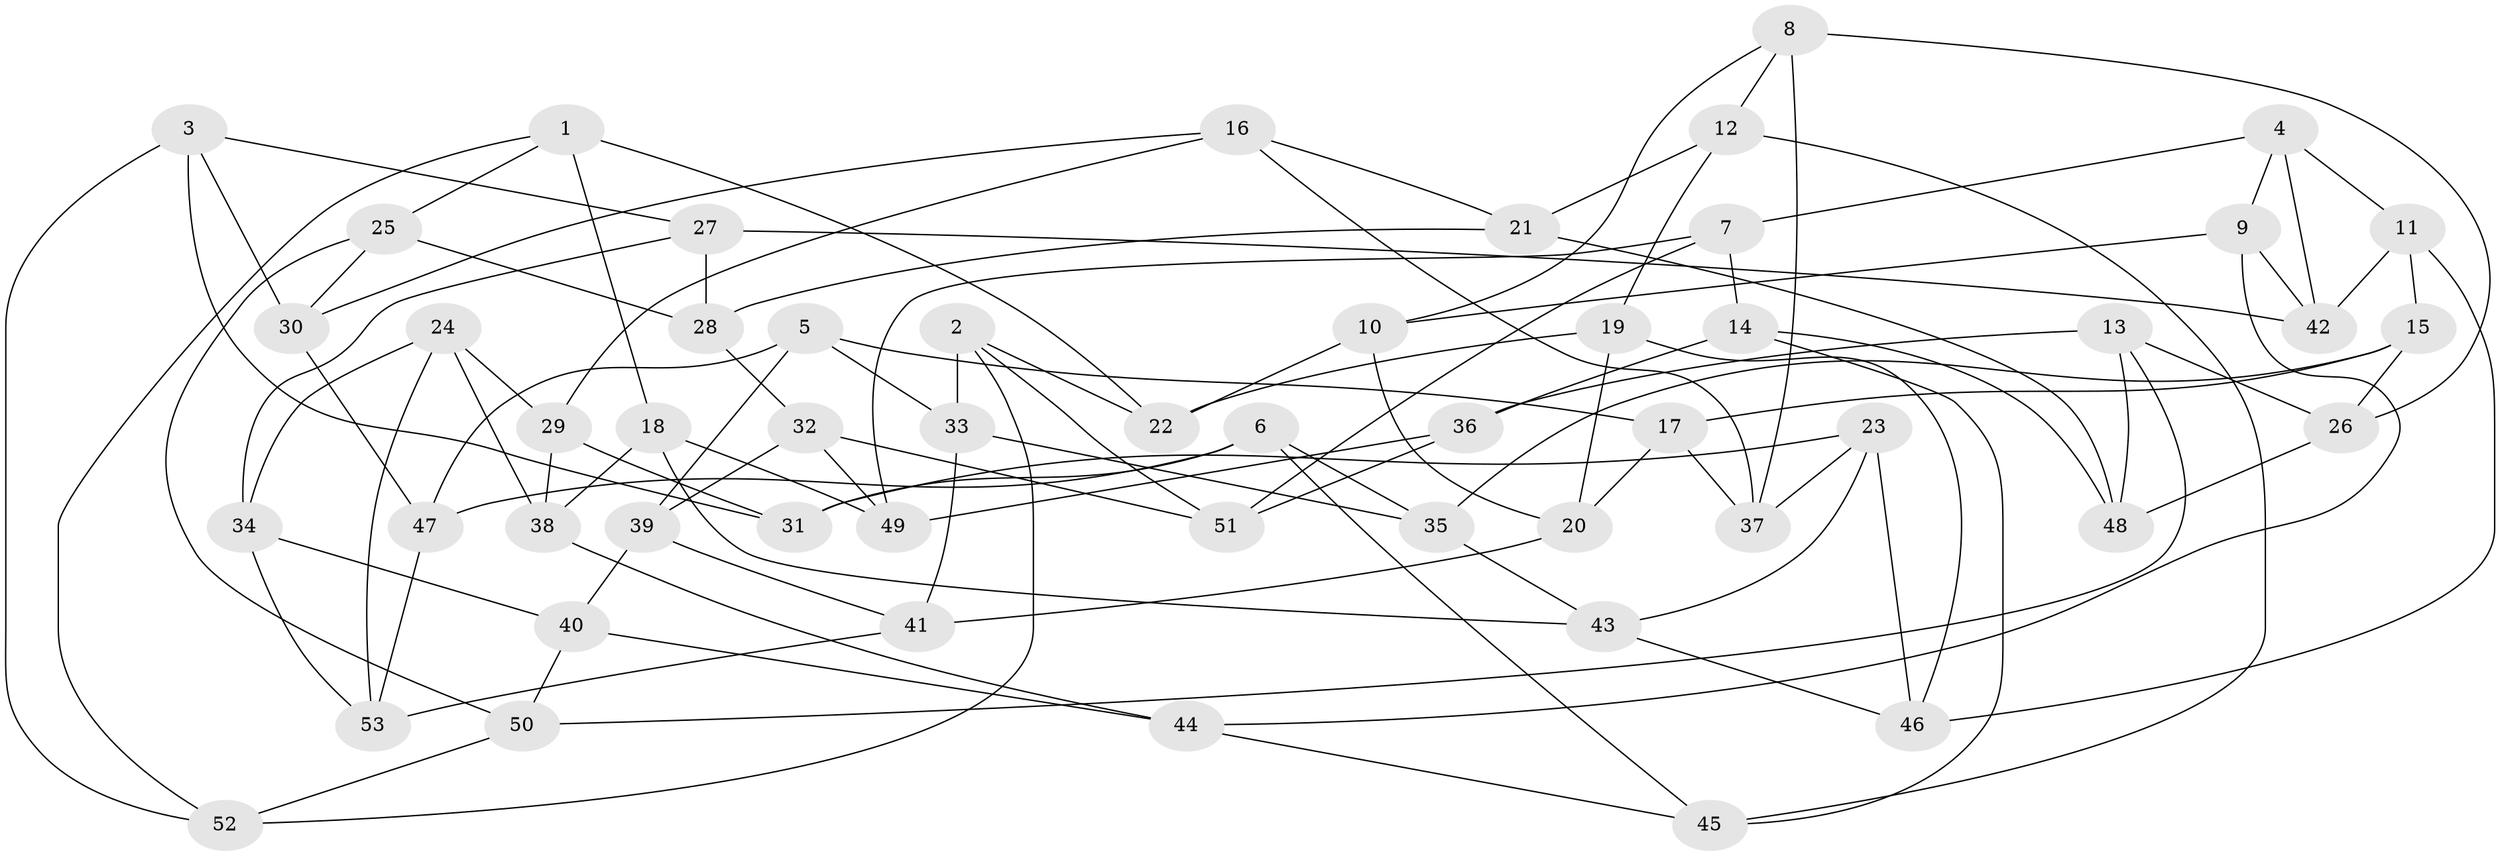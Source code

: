 // coarse degree distribution, {5: 0.3181818181818182, 4: 0.22727272727272727, 7: 0.09090909090909091, 6: 0.2727272727272727, 8: 0.045454545454545456, 3: 0.045454545454545456}
// Generated by graph-tools (version 1.1) at 2025/38/03/04/25 23:38:05]
// undirected, 53 vertices, 106 edges
graph export_dot {
  node [color=gray90,style=filled];
  1;
  2;
  3;
  4;
  5;
  6;
  7;
  8;
  9;
  10;
  11;
  12;
  13;
  14;
  15;
  16;
  17;
  18;
  19;
  20;
  21;
  22;
  23;
  24;
  25;
  26;
  27;
  28;
  29;
  30;
  31;
  32;
  33;
  34;
  35;
  36;
  37;
  38;
  39;
  40;
  41;
  42;
  43;
  44;
  45;
  46;
  47;
  48;
  49;
  50;
  51;
  52;
  53;
  1 -- 18;
  1 -- 25;
  1 -- 52;
  1 -- 22;
  2 -- 22;
  2 -- 33;
  2 -- 52;
  2 -- 51;
  3 -- 30;
  3 -- 52;
  3 -- 27;
  3 -- 31;
  4 -- 9;
  4 -- 42;
  4 -- 11;
  4 -- 7;
  5 -- 33;
  5 -- 39;
  5 -- 17;
  5 -- 47;
  6 -- 35;
  6 -- 45;
  6 -- 47;
  6 -- 31;
  7 -- 14;
  7 -- 51;
  7 -- 49;
  8 -- 10;
  8 -- 26;
  8 -- 12;
  8 -- 37;
  9 -- 10;
  9 -- 42;
  9 -- 44;
  10 -- 22;
  10 -- 20;
  11 -- 15;
  11 -- 42;
  11 -- 46;
  12 -- 19;
  12 -- 45;
  12 -- 21;
  13 -- 36;
  13 -- 26;
  13 -- 50;
  13 -- 48;
  14 -- 48;
  14 -- 45;
  14 -- 36;
  15 -- 35;
  15 -- 26;
  15 -- 17;
  16 -- 29;
  16 -- 30;
  16 -- 21;
  16 -- 37;
  17 -- 37;
  17 -- 20;
  18 -- 49;
  18 -- 43;
  18 -- 38;
  19 -- 22;
  19 -- 46;
  19 -- 20;
  20 -- 41;
  21 -- 48;
  21 -- 28;
  23 -- 37;
  23 -- 43;
  23 -- 31;
  23 -- 46;
  24 -- 38;
  24 -- 29;
  24 -- 34;
  24 -- 53;
  25 -- 30;
  25 -- 28;
  25 -- 50;
  26 -- 48;
  27 -- 28;
  27 -- 34;
  27 -- 42;
  28 -- 32;
  29 -- 38;
  29 -- 31;
  30 -- 47;
  32 -- 49;
  32 -- 51;
  32 -- 39;
  33 -- 35;
  33 -- 41;
  34 -- 40;
  34 -- 53;
  35 -- 43;
  36 -- 51;
  36 -- 49;
  38 -- 44;
  39 -- 40;
  39 -- 41;
  40 -- 44;
  40 -- 50;
  41 -- 53;
  43 -- 46;
  44 -- 45;
  47 -- 53;
  50 -- 52;
}
